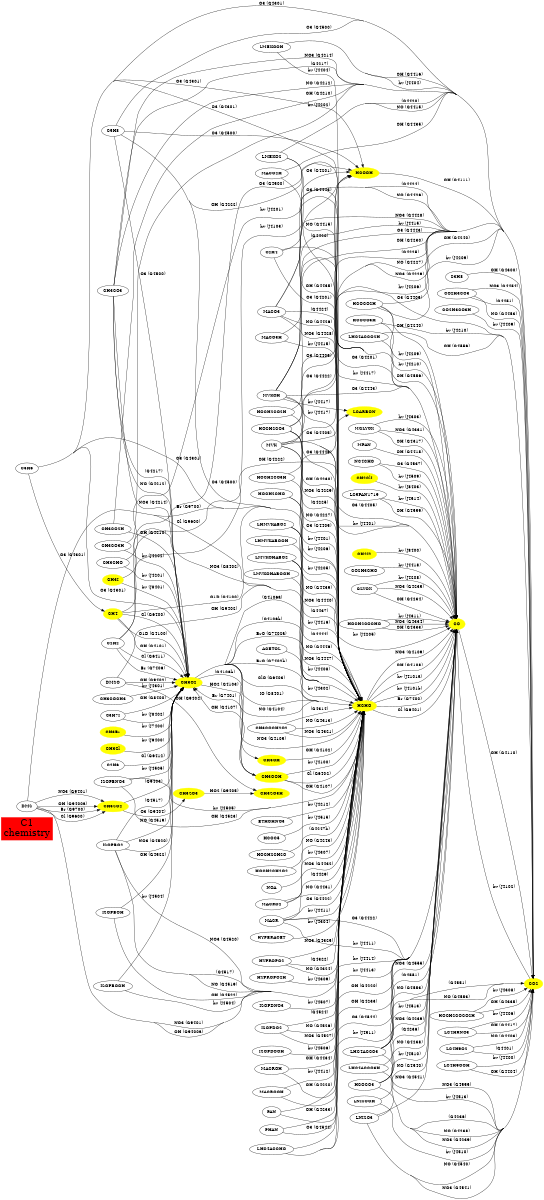 // Created automatically by xgraphviz, DO NOT EDIT!
digraph C1 {
  concentrate=true;
  rankdir=LR;
  size="8,8";
"C1\nchemistry"
  [shape=box, fontsize=30,
  style="filled", color=red];
subgraph species {
node[shape=oval,
  color=yellow,
  style="filled"];
CH2ClI
CH2I2
CH3Br
CH3Cl
CH3I
CH3O2
CH3OH
CH3OOH
CH3SO2
CH3SO3
CH3SO3H
CH4
CO
CO2
HCHO
HCOOH
LCARBON
}
ACETOL -> HCHO [label = "hv (J4302)"];
C2H2 -> CH3O2 [label = "Br (G7406)"];
C2H2 -> CH3O2 [label = "Cl (G6411)"];
C2H2 -> CO [label = "OH (G4222)"];
C2H2 -> HCOOH [label = "OH (G4222)"];
C2H4 -> CO [label = "O3 (G4201)"];
C2H4 -> HCHO [label = "O3 (G4201)"];
C2H4 -> HCOOH [label = "O3 (G4201)"];
C2H6 -> CH3O2 [label = "Cl (G6412)"];
C3H6 -> CH3O2 [label = "O3 (G4301)"];
C3H6 -> CH4 [label = "O3 (G4301)"];
C3H6 -> CO [label = "O3 (G4301)"];
C3H6 -> CO2 [label = "O3 (G4301)"];
C3H6 -> HCHO [label = "O3 (G4301)"];
C3H6 -> HCOOH [label = "O3 (G4301)"];
C3H7I -> CH3O2 [label = "OH (G8400)"];
C3H7I -> CH3O2 [label = "hv (J8402)"];
C3H8 -> CO2 [label = "OH (G4300)"];
C5H8 -> CH3O2 [label = "O3 (G4500)"];
C5H8 -> CO [label = "O3 (G4500)"];
C5H8 -> CO2 [label = "O3 (G4500)"];
C5H8 -> HCHO [label = "O3 (G4500)"];
C5H8 -> HCOOH [label = "O3 (G4500)"];
CH2ClI -> CO [label = "hv (J8403)"];
CH2I2 -> CO [label = "hv (J8400)"];
CH3Br -> CH3O2 [label = "hv (J7400)"];
CH3CHO -> CH3O2 [label = "hv (J4201)"];
CH3CHO -> CO [label = "hv (J4201)"];
CH3CO2H -> CH3O2 [label = "OH (G4210)"];
CH3CO2H -> CO2 [label = "OH (G4210)"];
CH3CO3 -> CH3O2 [label = " (G4217)"];
CH3CO3 -> CH3O2 [label = "NO (G4212)"];
CH3CO3 -> CH3O2 [label = "NO3 (G4214)"];
CH3CO3 -> CO2 [label = " (G4217)"];
CH3CO3 -> CO2 [label = "NO (G4212)"];
CH3CO3 -> CO2 [label = "NO3 (G4214)"];
CH3CO3H -> CH3O2 [label = "hv (J4202)"];
CH3CO3H -> CO2 [label = "hv (J4202)"];
CH3COCH2O2 -> HCHO [label = " (G4314)"];
CH3COCH2O2 -> HCHO [label = "NO (G4313)"];
CH3COCH2O2 -> HCHO [label = "NO3 (G4321)"];
CH3COCH3 -> CH3O2 [label = "hv (J4301)"];
CH3Cl -> CH3O2 [label = "hv (J6400)"];
CH3I -> CH3O2 [label = "hv (J8401)"];
CH3I -> HCHO [label = "NO3 (G8402)"];
CH3O2 -> CH3OH [label = " (G4106b)"];
CH3O2 -> CH3OOH [label = "HO2 (G4103)"];
CH3O2 -> HCHO [label = " (G4106a)"];
CH3O2 -> HCHO [label = " (G4106b)"];
CH3O2 -> HCHO [label = "BrO (G7402a)"];
CH3O2 -> HCHO [label = "BrO (G7402b)"];
CH3O2 -> HCHO [label = "ClO (G6403)"];
CH3O2 -> HCHO [label = "IO (G8401)"];
CH3O2 -> HCHO [label = "NO (G4104)"];
CH3O2 -> HCHO [label = "NO3 (G4105)"];
CH3OH -> HCHO [label = "OH (G4102)"];
CH3OOH -> CH3O2 [label = "Br (G7401)"];
CH3OOH -> CH3O2 [label = "OH (G4107)"];
CH3OOH -> HCHO [label = "Cl (G6402)"];
CH3OOH -> HCHO [label = "OH (G4107)"];
CH3OOH -> HCHO [label = "hv (J4100)"];
CH3SO2 -> CH3O2 [label = " (G9403)"];
CH3SO2 -> CH3SO3 [label = "O3 (G9404)"];
CH3SO3 -> CH3SO3H [label = "HO2 (G9405)"];
CH4 -> CH3O2 [label = "Cl (G6400)"];
CH4 -> CH3O2 [label = "O1D (G4100)"];
CH4 -> CH3O2 [label = "OH (G4101)"];
CH4 -> CO [label = "hv (J4103)"];
CH4 -> HCHO [label = "O1D (G4100)"];
CO -> CO2 [label = "OH (G4110)"];
CO2 -> CO [label = "hv (J4102)"];
CO2H3CHO -> CO [label = "hv (J4418)"];
CO2H3CO3 -> CO2 [label = " (G4451)"];
CO2H3CO3 -> CO2 [label = "NO (G4453)"];
CO2H3CO3 -> CO2 [label = "NO3 (G4454)"];
CO2H3CO3H -> CO2 [label = "hv (J4409)"];
DMS -> CH3SO2 [label = "Br (G9700)"];
DMS -> CH3SO2 [label = "Cl (G9600)"];
DMS -> CH3SO2 [label = "NO3 (G9401)"];
DMS -> CH3SO2 [label = "OH (G9400a)"];
DMS -> HCHO [label = "Br (G9700)"];
DMS -> HCHO [label = "Cl (G9600)"];
DMS -> HCHO [label = "NO3 (G9401)"];
DMS -> HCHO [label = "OH (G9400a)"];
DMSO -> CH3O2 [label = "OH (G9402)"];
DMSO -> CH3SO3H [label = "OH (G9402)"];
DMSO -> HCHO [label = "OH (G9402)"];
ETHOHNO3 -> HCHO [label = "hv (J4212)"];
GLYOX -> CO [label = "NO3 (G4235)"];
GLYOX -> CO [label = "OH (G4234)"];
GLYOX -> CO [label = "hv (J4208)"];
HCHO -> CO [label = "Br (G7400)"];
HCHO -> CO [label = "Cl (G6401)"];
HCHO -> CO [label = "NO3 (G4109)"];
HCHO -> CO [label = "OH (G4108)"];
HCHO -> CO [label = "hv (J4101a)"];
HCHO -> CO [label = "hv (J4101b)"];
HCOC5 -> HCHO [label = "hv (J4515)"];
HCOCO2H -> CO [label = "OH (G4240)"];
HCOCO2H -> CO [label = "hv (J4209)"];
HCOCO2H -> CO2 [label = "OH (G4240)"];
HCOCO2H -> CO2 [label = "hv (J4209)"];
HCOCO3 -> CO [label = " (G4236)"];
HCOCO3 -> CO [label = "NO (G4238)"];
HCOCO3 -> CO [label = "NO3 (G4239)"];
HCOCO3 -> CO2 [label = " (G4236)"];
HCOCO3 -> CO2 [label = "NO (G4238)"];
HCOCO3 -> CO2 [label = "NO3 (G4239)"];
HCOCO3H -> CO [label = "hv (J4210)"];
HCOCO3H -> CO2 [label = "hv (J4210)"];
HCOOH -> CO2 [label = "OH (G4111)"];
HOCH2CH2O -> HCHO [label = " (G4247b)"];
HOCH2CH2O2 -> HCHO [label = "NO (G4243)"];
HOCH2CHO -> CO [label = "hv (J4205)"];
HOCH2CHO -> HCHO [label = "hv (J4205)"];
HOCH2CO2H -> CO2 [label = "OH (G4230)"];
HOCH2CO2H -> HCHO [label = "OH (G4230)"];
HOCH2CO3 -> CO2 [label = " (G4225)"];
HOCH2CO3 -> CO2 [label = "NO (G4227)"];
HOCH2CO3 -> CO2 [label = "NO3 (G4229)"];
HOCH2CO3 -> HCHO [label = " (G4225)"];
HOCH2CO3 -> HCHO [label = "NO (G4227)"];
HOCH2CO3 -> HCHO [label = "NO3 (G4229)"];
HOCH2CO3H -> CO2 [label = "hv (J4206)"];
HOCH2CO3H -> HCHO [label = "hv (J4206)"];
HOCH2COCHO -> CO [label = "NO3 (G4334)"];
HOCH2COCHO -> CO [label = "OH (G4333)"];
HOCH2COCHO -> CO [label = "hv (J4311)"];
HOCH2COCO2H -> CO2 [label = "OH (G4335)"];
HOCH2COCO2H -> CO2 [label = "hv (J4308)"];
HYPERACET -> HCHO [label = "hv (J4304)"];
HYPROPO2 -> HCHO [label = " (G4322)"];
HYPROPO2 -> HCHO [label = "NO (G4324)"];
HYPROPO2 -> HCHO [label = "NO3 (G4325)"];
HYPROPO2H -> HCHO [label = "hv (J4309)"];
ISOPBNO3 -> CH3O2 [label = "hv (J4505)"];
ISOPBNO3 -> HCHO [label = "OH (G4523)"];
ISOPBNO3 -> HCHO [label = "hv (J4505)"];
ISOPBO2 -> CH3O2 [label = " (G4517)"];
ISOPBO2 -> CH3O2 [label = "NO (G4519)"];
ISOPBO2 -> CH3O2 [label = "NO3 (G4520)"];
ISOPBO2 -> HCHO [label = " (G4517)"];
ISOPBO2 -> HCHO [label = "NO (G4519)"];
ISOPBO2 -> HCHO [label = "NO3 (G4520)"];
ISOPBOH -> CH3O2 [label = "OH (G4522)"];
ISOPBOH -> HCHO [label = "OH (G4522)"];
ISOPBOOH -> CH3O2 [label = "hv (J4504)"];
ISOPBOOH -> HCHO [label = "hv (J4504)"];
ISOPDNO3 -> HCHO [label = "hv (J4507)"];
ISOPDO2 -> HCHO [label = " (G4524)"];
ISOPDO2 -> HCHO [label = "NO (G4526)"];
ISOPDO2 -> HCHO [label = "NO3 (G4527)"];
ISOPDOOH -> HCHO [label = "hv (J4506)"];
LC4H9NO3 -> CO2 [label = "OH (G4417)"];
LC4H9NO3 -> CO2 [label = "hv (J4406)"];
LC4H9O2 -> CO2 [label = " (G4401)"];
LC4H9O2 -> CO2 [label = "NO (G4403)"];
LC4H9OOH -> CO2 [label = "OH (G4404)"];
LC4H9OOH -> CO2 [label = "hv (J4400)"];
LC5PAN1719 -> CO [label = "OH (G4559)"];
LC5PAN1719 -> CO [label = "hv (J4514)"];
LHC4ACCHO -> CO [label = "O3 (G4544)"];
LHC4ACCHO -> CO [label = "hv (J4511)"];
LHC4ACCHO -> HCHO [label = "O3 (G4544)"];
LHC4ACCO2H -> CO [label = "OH (G4556)"];
LHC4ACCO2H -> CO2 [label = "OH (G4556)"];
LHC4ACCO3 -> CO [label = " (G4551)"];
LHC4ACCO3 -> CO [label = "NO (G4553)"];
LHC4ACCO3 -> CO [label = "NO3 (G4555)"];
LHC4ACCO3 -> CO2 [label = " (G4551)"];
LHC4ACCO3 -> CO2 [label = "NO (G4553)"];
LHC4ACCO3 -> CO2 [label = "NO3 (G4555)"];
LHC4ACCO3H -> CO [label = "hv (J4513)"];
LHC4ACCO3H -> CO2 [label = "hv (J4513)"];
LHMVKABO2 -> HCHO [label = " (G4437)"];
LHMVKABO2 -> HCHO [label = "NO (G4439)"];
LHMVKABO2 -> HCHO [label = "NO3 (G4440)"];
LHMVKABOOH -> HCHO [label = "hv (J4416)"];
LMEKO2 -> CO2 [label = " (G4420)"];
LMEKO2 -> CO2 [label = "NO (G4415)"];
LMEKO2 -> HCHO [label = " (G4420)"];
LMEKO2 -> HCHO [label = "NO (G4415)"];
LMEKOOH -> CO2 [label = "OH (G4416)"];
LMEKOOH -> CO2 [label = "hv (J4404)"];
LMEKOOH -> HCHO [label = "hv (J4404)"];
LMVKOHABO2 -> HCHO [label = " (G4444)"];
LMVKOHABO2 -> HCHO [label = "NO (G4446)"];
LMVKOHABO2 -> HCHO [label = "NO3 (G4447)"];
LMVKOHABOOH -> HCHO [label = "hv (J4408)"];
LNISO3 -> CO [label = "NO (G4540)"];
LNISO3 -> CO [label = "NO3 (G4541)"];
LNISO3 -> CO2 [label = "NO (G4540)"];
LNISO3 -> CO2 [label = "NO3 (G4541)"];
LNISOOH -> CO [label = "hv (J4510)"];
LNISOOH -> CO2 [label = "hv (J4510)"];
MACO2H -> CO2 [label = "OH (G4435)"];
MACO2H -> HCHO [label = "OH (G4435)"];
MACO3 -> CO2 [label = " (G4424)"];
MACO3 -> CO2 [label = "NO (G4426)"];
MACO3 -> CO2 [label = "NO3 (G4428)"];
MACO3 -> HCHO [label = " (G4424)"];
MACO3 -> HCHO [label = "NO (G4426)"];
MACO3 -> HCHO [label = "NO3 (G4428)"];
MACO3H -> CO2 [label = "hv (J4415)"];
MACO3H -> HCHO [label = "hv (J4415)"];
MACR -> CO [label = "O3 (G4422)"];
MACR -> CO [label = "hv (J4411)"];
MACR -> HCHO [label = "O3 (G4422)"];
MACR -> HCHO [label = "hv (J4411)"];
MACR -> HCOOH [label = "O3 (G4422)"];
MACRO2 -> HCHO [label = " (G4429)"];
MACRO2 -> HCHO [label = "NO (G4431)"];
MACRO2 -> HCHO [label = "NO3 (G4432)"];
MACROH -> CO [label = "hv (J4414)"];
MACROH -> HCHO [label = "OH (G4434)"];
MACROOH -> CO [label = "hv (J4413)"];
MACROOH -> HCHO [label = "hv (J4412)"];
MGLYOX -> CO [label = "NO3 (G4331)"];
MGLYOX -> CO [label = "OH (G4317)"];
MGLYOX -> CO [label = "hv (J4303)"];
MPAN -> CO [label = "OH (G4418)"];
MVK -> CO [label = "O3 (G4405)"];
MVK -> CO [label = "hv (J4401)"];
MVK -> CO2 [label = "O3 (G4405)"];
MVK -> HCHO [label = "O3 (G4405)"];
MVK -> HCHO [label = "hv (J4401)"];
MVK -> HCOOH [label = "O3 (G4405)"];
MVK -> LCARBON [label = "O3 (G4405)"];
MVKOH -> CO [label = "O3 (G4443)"];
MVKOH -> CO [label = "hv (J4417)"];
MVKOH -> CO2 [label = "O3 (G4443)"];
MVKOH -> HCHO [label = "O3 (G4443)"];
MVKOH -> HCHO [label = "hv (J4417)"];
MVKOH -> HCOOH [label = "O3 (G4443)"];
MVKOH -> LCARBON [label = "hv (J4417)"];
NC4CHO -> CO [label = "O3 (G4537)"];
NC4CHO -> CO [label = "hv (J4509)"];
NOA -> HCHO [label = "hv (J4307)"];
PAN -> CO [label = "OH (G4220)"];
PAN -> HCHO [label = "OH (G4220)"];
PHAN -> CO [label = "OH (G4233)"];
PHAN -> HCHO [label = "OH (G4233)"];
}
